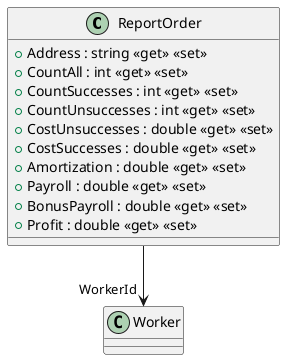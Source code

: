 @startuml
class ReportOrder {
    + Address : string <<get>> <<set>>
    + CountAll : int <<get>> <<set>>
    + CountSuccesses : int <<get>> <<set>>
    + CountUnsuccesses : int <<get>> <<set>>
    + CostUnsuccesses : double <<get>> <<set>>
    + CostSuccesses : double <<get>> <<set>>
    + Amortization : double <<get>> <<set>>
    + Payroll : double <<get>> <<set>>
    + BonusPayroll : double <<get>> <<set>>
    + Profit : double <<get>> <<set>>
}
ReportOrder --> "WorkerId" Worker
@enduml
